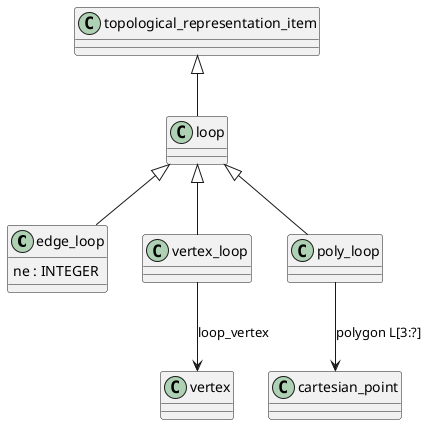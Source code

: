 
@startuml

class edge_loop {
    ne : INTEGER
}

"loop" <|-- vertex_loop
"loop" <|-- edge_loop
"loop" <|-- poly_loop

topological_representation_item <|-- loop


vertex_loop --> vertex : loop_vertex

poly_loop --> cartesian_point : polygon L[3:?]

